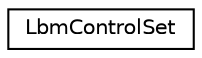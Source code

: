 digraph G
{
  edge [fontname="Helvetica",fontsize="10",labelfontname="Helvetica",labelfontsize="10"];
  node [fontname="Helvetica",fontsize="10",shape=record];
  rankdir=LR;
  Node1 [label="LbmControlSet",height=0.2,width=0.4,color="black", fillcolor="white", style="filled",URL="$d5/de4/classLbmControlSet.html"];
}
